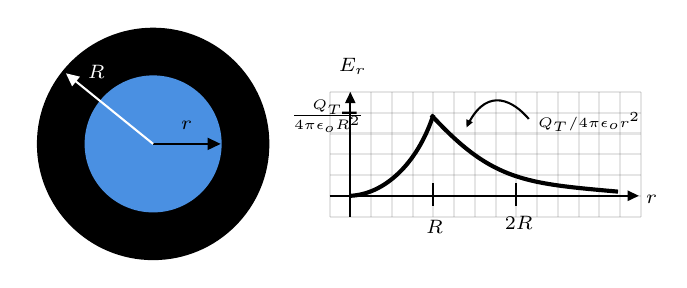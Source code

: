 

\tikzset{every picture/.style={line width=0.75pt}} %set default line width to 0.75pt        

\begin{tikzpicture}[x=0.75pt,y=0.75pt,yscale=-1,xscale=1]
%uncomment if require: \path (0,128); %set diagram left start at 0, and has height of 128

%Shape: Circle [id:dp4157318003213848] 
\draw  [fill={rgb, 255:red, 0; green, 0; blue, 0 }  ,fill opacity=1 ][line width=1.5]  (10,65) .. controls (10,34.62) and (34.62,10) .. (65,10) .. controls (95.38,10) and (120,34.62) .. (120,65) .. controls (120,95.38) and (95.38,120) .. (65,120) .. controls (34.62,120) and (10,95.38) .. (10,65) -- cycle ;
%Shape: Circle [id:dp7803902348733083] 
\draw  [color={rgb, 255:red, 74; green, 144; blue, 226 }  ,draw opacity=1 ][fill={rgb, 255:red, 74; green, 144; blue, 226 }  ,fill opacity=1 ] (32.49,65) .. controls (32.49,47.04) and (47.04,32.49) .. (65,32.49) .. controls (82.96,32.49) and (97.51,47.04) .. (97.51,65) .. controls (97.51,82.96) and (82.96,97.51) .. (65,97.51) .. controls (47.04,97.51) and (32.49,82.96) .. (32.49,65) -- cycle ;
%Straight Lines [id:da9546889484862071] 
\draw    (65,65) -- (94.51,65) ;
\draw [shift={(97.51,65)}, rotate = 180] [fill={rgb, 255:red, 0; green, 0; blue, 0 }  ][line width=0.08]  [draw opacity=0] (6.25,-3) -- (0,0) -- (6.25,3) -- cycle    ;
%Straight Lines [id:da18590708404891498] 
\draw [color={rgb, 255:red, 255; green, 255; blue, 255 }  ,draw opacity=1 ]   (65,65) -- (25.33,32.89) ;
\draw [shift={(23,31)}, rotate = 38.99] [fill={rgb, 255:red, 255; green, 255; blue, 255 }  ,fill opacity=1 ][line width=0.08]  [draw opacity=0] (6.25,-3) -- (0,0) -- (6.25,3) -- cycle    ;
%Shape: Grid [id:dp18340960081711] 
\draw  [draw opacity=0] (150,40) -- (300,40) -- (300,100) -- (150,100) -- cycle ; \draw  [color={rgb, 255:red, 0; green, 0; blue, 0 }  ,draw opacity=0.1 ] (150,40) -- (150,100)(160,40) -- (160,100)(170,40) -- (170,100)(180,40) -- (180,100)(190,40) -- (190,100)(200,40) -- (200,100)(210,40) -- (210,100)(220,40) -- (220,100)(230,40) -- (230,100)(240,40) -- (240,100)(250,40) -- (250,100)(260,40) -- (260,100)(270,40) -- (270,100)(280,40) -- (280,100)(290,40) -- (290,100) ; \draw  [color={rgb, 255:red, 0; green, 0; blue, 0 }  ,draw opacity=0.1 ] (150,40) -- (300,40)(150,50) -- (300,50)(150,60) -- (300,60)(150,70) -- (300,70)(150,80) -- (300,80)(150,90) -- (300,90) ; \draw  [color={rgb, 255:red, 0; green, 0; blue, 0 }  ,draw opacity=0.1 ]  ;
%Straight Lines [id:da05322672267319195] 
\draw [color={rgb, 255:red, 0; green, 0; blue, 0 }  ,draw opacity=0.1 ]   (150,100) -- (300,100) ;
%Straight Lines [id:da6729406784696503] 
\draw [color={rgb, 255:red, 0; green, 0; blue, 0 }  ,draw opacity=0.1 ]   (300,100) -- (300,40) ;

%Straight Lines [id:da8453007310170266] 
\draw    (160,43) -- (160,100) ;
\draw [shift={(160,40)}, rotate = 90] [fill={rgb, 255:red, 0; green, 0; blue, 0 }  ][line width=0.08]  [draw opacity=0] (5.36,-2.57) -- (0,0) -- (5.36,2.57) -- cycle    ;
%Straight Lines [id:da009476001515005272] 
\draw [color={rgb, 255:red, 0; green, 0; blue, 0 }  ,draw opacity=1 ]   (150,90) -- (296,90) ;
\draw [shift={(299,90)}, rotate = 180] [fill={rgb, 255:red, 0; green, 0; blue, 0 }  ,fill opacity=1 ][line width=0.08]  [draw opacity=0] (5.36,-2.57) -- (0,0) -- (5.36,2.57) -- cycle    ;
%Straight Lines [id:da37880739334159164] 
\draw    (200,84) -- (200,95) ;
%Straight Lines [id:da5898966740783687] 
\draw    (163,50) -- (156,49.98) ;
%Straight Lines [id:da2660330179500372] 
\draw    (240,84) -- (240,95) ;
%Curve Lines [id:da3996475974132039] 
\draw [line width=1.5]    (199,51.07) .. controls (228.2,82.91) and (244.2,84.01) .. (289,88) ;
%Curve Lines [id:da7346013712162724] 
\draw    (217.41,54.25) .. controls (226.49,37.63) and (238.59,44.24) .. (246,52.97) ;
\draw [shift={(216,57.07)}, rotate = 294.56] [fill={rgb, 255:red, 0; green, 0; blue, 0 }  ][line width=0.08]  [draw opacity=0] (3.57,-1.72) -- (0,0) -- (3.57,1.72) -- cycle    ;
%Curve Lines [id:da3620730135474195] 
\draw [line width=1.5]    (160,90) .. controls (176.2,89.3) and (192.2,74.9) .. (200,51.07) ;

% Text Node
\draw (32,25.4) node [anchor=north west][inner sep=0.75pt]  [font=\scriptsize,color={rgb, 255:red, 255; green, 255; blue, 255 }  ,opacity=1 ]  {$R$};
% Text Node
\draw (77,52.4) node [anchor=north west][inner sep=0.75pt]  [font=\scriptsize]  {$r$};
% Text Node
\draw (195,100.4) node [anchor=north west][inner sep=0.75pt]  [font=\scriptsize]  {$R$};
% Text Node
\draw (301,88.4) node [anchor=north west][inner sep=0.75pt]  [font=\scriptsize]  {$r$};
% Text Node
\draw (233,98.4) node [anchor=north west][inner sep=0.75pt]  [font=\scriptsize]  {$2R$};
% Text Node
\draw (153,22.4) node [anchor=north west][inner sep=0.75pt]  [font=\scriptsize]  {$E_{r}$};
% Text Node
\draw (130,42.4) node [anchor=north west][inner sep=0.75pt]  [font=\tiny]  {$\frac{Q_{T}}{4\pi \epsilon _{o} R^{2}}$};
% Text Node
\draw (249,48.37) node [anchor=north west][inner sep=0.75pt]  [font=\tiny]  {$Q_{T} /4\pi \epsilon _{o} r^{2}$};


\end{tikzpicture}
